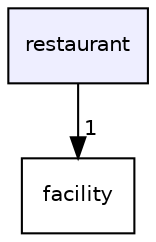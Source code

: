 digraph "restaurant" {
  compound=true
  node [ fontsize="10", fontname="Helvetica"];
  edge [ labelfontsize="10", labelfontname="Helvetica"];
  dir_7ead90819519333fb49894b3934444e1 [shape=box, label="restaurant", style="filled", fillcolor="#eeeeff", pencolor="black", URL="dir_7ead90819519333fb49894b3934444e1.html"];
  dir_f908cf4a60302c78d5369cbdd4fdfced [shape=box label="facility" URL="dir_f908cf4a60302c78d5369cbdd4fdfced.html"];
  dir_7ead90819519333fb49894b3934444e1->dir_f908cf4a60302c78d5369cbdd4fdfced [headlabel="1", labeldistance=1.5 headhref="dir_000037_000016.html"];
}
